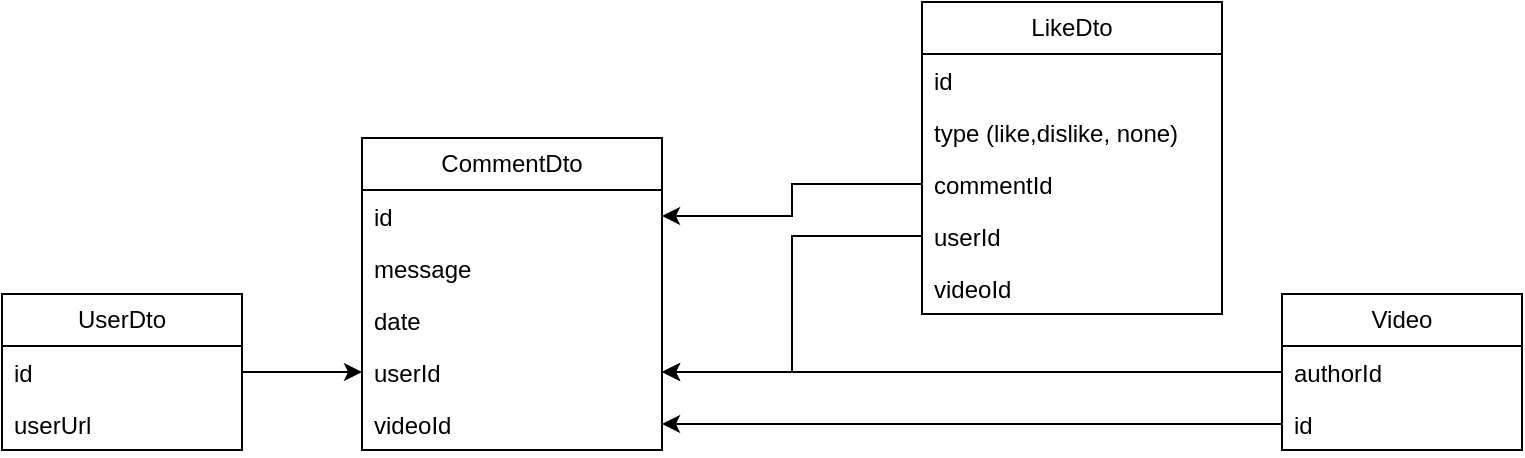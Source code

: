<mxfile version="24.7.17">
  <diagram name="Page-1" id="9f46799a-70d6-7492-0946-bef42562c5a5">
    <mxGraphModel dx="977" dy="581" grid="1" gridSize="10" guides="1" tooltips="1" connect="1" arrows="1" fold="1" page="1" pageScale="1" pageWidth="1100" pageHeight="850" background="none" math="0" shadow="0">
      <root>
        <mxCell id="0" />
        <mxCell id="1" parent="0" />
        <mxCell id="qj2tGgLYK6vJlyNusS7o-5" value="UserDto" style="swimlane;fontStyle=0;childLayout=stackLayout;horizontal=1;startSize=26;fillColor=none;horizontalStack=0;resizeParent=1;resizeParentMax=0;resizeLast=0;collapsible=1;marginBottom=0;whiteSpace=wrap;html=1;" parent="1" vertex="1">
          <mxGeometry x="130" y="226" width="120" height="78" as="geometry" />
        </mxCell>
        <mxCell id="qj2tGgLYK6vJlyNusS7o-6" value="&lt;div&gt;id&lt;/div&gt;&lt;div&gt;&lt;br&gt;&lt;/div&gt;" style="text;strokeColor=none;fillColor=none;align=left;verticalAlign=top;spacingLeft=4;spacingRight=4;overflow=hidden;rotatable=0;points=[[0,0.5],[1,0.5]];portConstraint=eastwest;whiteSpace=wrap;html=1;" parent="qj2tGgLYK6vJlyNusS7o-5" vertex="1">
          <mxGeometry y="26" width="120" height="26" as="geometry" />
        </mxCell>
        <mxCell id="qj2tGgLYK6vJlyNusS7o-29" value="&lt;div&gt;userUrl&lt;/div&gt;" style="text;strokeColor=none;fillColor=none;align=left;verticalAlign=top;spacingLeft=4;spacingRight=4;overflow=hidden;rotatable=0;points=[[0,0.5],[1,0.5]];portConstraint=eastwest;whiteSpace=wrap;html=1;" parent="qj2tGgLYK6vJlyNusS7o-5" vertex="1">
          <mxGeometry y="52" width="120" height="26" as="geometry" />
        </mxCell>
        <mxCell id="qj2tGgLYK6vJlyNusS7o-11" value="CommentDto" style="swimlane;fontStyle=0;childLayout=stackLayout;horizontal=1;startSize=26;fillColor=none;horizontalStack=0;resizeParent=1;resizeParentMax=0;resizeLast=0;collapsible=1;marginBottom=0;whiteSpace=wrap;html=1;" parent="1" vertex="1">
          <mxGeometry x="310" y="148" width="150" height="156" as="geometry" />
        </mxCell>
        <mxCell id="qj2tGgLYK6vJlyNusS7o-12" value="&lt;div&gt;&lt;div&gt;&lt;div&gt;id&lt;/div&gt;&lt;/div&gt;&lt;/div&gt;" style="text;strokeColor=none;fillColor=none;align=left;verticalAlign=top;spacingLeft=4;spacingRight=4;overflow=hidden;rotatable=0;points=[[0,0.5],[1,0.5]];portConstraint=eastwest;whiteSpace=wrap;html=1;" parent="qj2tGgLYK6vJlyNusS7o-11" vertex="1">
          <mxGeometry y="26" width="150" height="26" as="geometry" />
        </mxCell>
        <mxCell id="qj2tGgLYK6vJlyNusS7o-18" value="&lt;div&gt;message&lt;/div&gt;" style="text;strokeColor=none;fillColor=none;align=left;verticalAlign=top;spacingLeft=4;spacingRight=4;overflow=hidden;rotatable=0;points=[[0,0.5],[1,0.5]];portConstraint=eastwest;whiteSpace=wrap;html=1;" parent="qj2tGgLYK6vJlyNusS7o-11" vertex="1">
          <mxGeometry y="52" width="150" height="26" as="geometry" />
        </mxCell>
        <mxCell id="qj2tGgLYK6vJlyNusS7o-19" value="&lt;div&gt;date&lt;/div&gt;&lt;div&gt;&lt;br&gt;&lt;/div&gt;" style="text;strokeColor=none;fillColor=none;align=left;verticalAlign=top;spacingLeft=4;spacingRight=4;overflow=hidden;rotatable=0;points=[[0,0.5],[1,0.5]];portConstraint=eastwest;whiteSpace=wrap;html=1;" parent="qj2tGgLYK6vJlyNusS7o-11" vertex="1">
          <mxGeometry y="78" width="150" height="26" as="geometry" />
        </mxCell>
        <mxCell id="qj2tGgLYK6vJlyNusS7o-20" value="&lt;div&gt;userId&lt;/div&gt;" style="text;strokeColor=none;fillColor=none;align=left;verticalAlign=top;spacingLeft=4;spacingRight=4;overflow=hidden;rotatable=0;points=[[0,0.5],[1,0.5]];portConstraint=eastwest;whiteSpace=wrap;html=1;" parent="qj2tGgLYK6vJlyNusS7o-11" vertex="1">
          <mxGeometry y="104" width="150" height="26" as="geometry" />
        </mxCell>
        <mxCell id="qj2tGgLYK6vJlyNusS7o-21" value="&lt;div&gt;videoId&lt;/div&gt;" style="text;strokeColor=none;fillColor=none;align=left;verticalAlign=top;spacingLeft=4;spacingRight=4;overflow=hidden;rotatable=0;points=[[0,0.5],[1,0.5]];portConstraint=eastwest;whiteSpace=wrap;html=1;" parent="qj2tGgLYK6vJlyNusS7o-11" vertex="1">
          <mxGeometry y="130" width="150" height="26" as="geometry" />
        </mxCell>
        <mxCell id="qj2tGgLYK6vJlyNusS7o-13" value="&lt;div&gt;LikeDto&lt;/div&gt;" style="swimlane;fontStyle=0;childLayout=stackLayout;horizontal=1;startSize=26;fillColor=none;horizontalStack=0;resizeParent=1;resizeParentMax=0;resizeLast=0;collapsible=1;marginBottom=0;whiteSpace=wrap;html=1;" parent="1" vertex="1">
          <mxGeometry x="590" y="80" width="150" height="156" as="geometry" />
        </mxCell>
        <mxCell id="qj2tGgLYK6vJlyNusS7o-14" value="&lt;div&gt;id&lt;/div&gt;" style="text;strokeColor=none;fillColor=none;align=left;verticalAlign=top;spacingLeft=4;spacingRight=4;overflow=hidden;rotatable=0;points=[[0,0.5],[1,0.5]];portConstraint=eastwest;whiteSpace=wrap;html=1;" parent="qj2tGgLYK6vJlyNusS7o-13" vertex="1">
          <mxGeometry y="26" width="150" height="26" as="geometry" />
        </mxCell>
        <mxCell id="qj2tGgLYK6vJlyNusS7o-22" value="&lt;div&gt;type (like,dislike, none)&lt;/div&gt;" style="text;strokeColor=none;fillColor=none;align=left;verticalAlign=top;spacingLeft=4;spacingRight=4;overflow=hidden;rotatable=0;points=[[0,0.5],[1,0.5]];portConstraint=eastwest;whiteSpace=wrap;html=1;" parent="qj2tGgLYK6vJlyNusS7o-13" vertex="1">
          <mxGeometry y="52" width="150" height="26" as="geometry" />
        </mxCell>
        <mxCell id="qj2tGgLYK6vJlyNusS7o-24" value="commentId" style="text;strokeColor=none;fillColor=none;align=left;verticalAlign=top;spacingLeft=4;spacingRight=4;overflow=hidden;rotatable=0;points=[[0,0.5],[1,0.5]];portConstraint=eastwest;whiteSpace=wrap;html=1;" parent="qj2tGgLYK6vJlyNusS7o-13" vertex="1">
          <mxGeometry y="78" width="150" height="26" as="geometry" />
        </mxCell>
        <mxCell id="qj2tGgLYK6vJlyNusS7o-23" value="userId&lt;div&gt;&lt;br&gt;&lt;/div&gt;" style="text;strokeColor=none;fillColor=none;align=left;verticalAlign=top;spacingLeft=4;spacingRight=4;overflow=hidden;rotatable=0;points=[[0,0.5],[1,0.5]];portConstraint=eastwest;whiteSpace=wrap;html=1;" parent="qj2tGgLYK6vJlyNusS7o-13" vertex="1">
          <mxGeometry y="104" width="150" height="26" as="geometry" />
        </mxCell>
        <mxCell id="qj2tGgLYK6vJlyNusS7o-25" value="&lt;div&gt;videoId&lt;/div&gt;" style="text;strokeColor=none;fillColor=none;align=left;verticalAlign=top;spacingLeft=4;spacingRight=4;overflow=hidden;rotatable=0;points=[[0,0.5],[1,0.5]];portConstraint=eastwest;whiteSpace=wrap;html=1;" parent="qj2tGgLYK6vJlyNusS7o-13" vertex="1">
          <mxGeometry y="130" width="150" height="26" as="geometry" />
        </mxCell>
        <mxCell id="qj2tGgLYK6vJlyNusS7o-15" value="Video" style="swimlane;fontStyle=0;childLayout=stackLayout;horizontal=1;startSize=26;fillColor=none;horizontalStack=0;resizeParent=1;resizeParentMax=0;resizeLast=0;collapsible=1;marginBottom=0;whiteSpace=wrap;html=1;" parent="1" vertex="1">
          <mxGeometry x="770" y="226" width="120" height="78" as="geometry" />
        </mxCell>
        <mxCell id="qj2tGgLYK6vJlyNusS7o-28" value="&lt;div&gt;authorId&lt;/div&gt;&lt;div&gt;&lt;br&gt;&lt;/div&gt;" style="text;strokeColor=none;fillColor=none;align=left;verticalAlign=top;spacingLeft=4;spacingRight=4;overflow=hidden;rotatable=0;points=[[0,0.5],[1,0.5]];portConstraint=eastwest;whiteSpace=wrap;html=1;" parent="qj2tGgLYK6vJlyNusS7o-15" vertex="1">
          <mxGeometry y="26" width="120" height="26" as="geometry" />
        </mxCell>
        <mxCell id="qj2tGgLYK6vJlyNusS7o-16" value="&lt;div&gt;id&lt;/div&gt;&lt;div&gt;&lt;br&gt;&lt;/div&gt;" style="text;strokeColor=none;fillColor=none;align=left;verticalAlign=top;spacingLeft=4;spacingRight=4;overflow=hidden;rotatable=0;points=[[0,0.5],[1,0.5]];portConstraint=eastwest;whiteSpace=wrap;html=1;" parent="qj2tGgLYK6vJlyNusS7o-15" vertex="1">
          <mxGeometry y="52" width="120" height="26" as="geometry" />
        </mxCell>
        <mxCell id="aRxi4XRGgrdUIQnA66IZ-1" style="edgeStyle=orthogonalEdgeStyle;rounded=0;orthogonalLoop=1;jettySize=auto;html=1;exitX=1;exitY=0.5;exitDx=0;exitDy=0;" edge="1" parent="1" source="qj2tGgLYK6vJlyNusS7o-6" target="qj2tGgLYK6vJlyNusS7o-20">
          <mxGeometry relative="1" as="geometry" />
        </mxCell>
        <mxCell id="aRxi4XRGgrdUIQnA66IZ-3" style="edgeStyle=orthogonalEdgeStyle;rounded=0;orthogonalLoop=1;jettySize=auto;html=1;exitX=0;exitY=0.5;exitDx=0;exitDy=0;entryX=1;entryY=0.5;entryDx=0;entryDy=0;" edge="1" parent="1" source="qj2tGgLYK6vJlyNusS7o-28" target="qj2tGgLYK6vJlyNusS7o-20">
          <mxGeometry relative="1" as="geometry" />
        </mxCell>
        <mxCell id="aRxi4XRGgrdUIQnA66IZ-4" style="edgeStyle=orthogonalEdgeStyle;rounded=0;orthogonalLoop=1;jettySize=auto;html=1;exitX=0;exitY=0.5;exitDx=0;exitDy=0;entryX=1;entryY=0.5;entryDx=0;entryDy=0;" edge="1" parent="1" source="qj2tGgLYK6vJlyNusS7o-24" target="qj2tGgLYK6vJlyNusS7o-12">
          <mxGeometry relative="1" as="geometry" />
        </mxCell>
        <mxCell id="aRxi4XRGgrdUIQnA66IZ-5" style="edgeStyle=orthogonalEdgeStyle;rounded=0;orthogonalLoop=1;jettySize=auto;html=1;exitX=0;exitY=0.5;exitDx=0;exitDy=0;entryX=1;entryY=0.5;entryDx=0;entryDy=0;" edge="1" parent="1" source="qj2tGgLYK6vJlyNusS7o-16" target="qj2tGgLYK6vJlyNusS7o-21">
          <mxGeometry relative="1" as="geometry" />
        </mxCell>
        <mxCell id="aRxi4XRGgrdUIQnA66IZ-6" style="edgeStyle=orthogonalEdgeStyle;rounded=0;orthogonalLoop=1;jettySize=auto;html=1;exitX=0;exitY=0.5;exitDx=0;exitDy=0;entryX=1;entryY=0.5;entryDx=0;entryDy=0;" edge="1" parent="1" source="qj2tGgLYK6vJlyNusS7o-23" target="qj2tGgLYK6vJlyNusS7o-20">
          <mxGeometry relative="1" as="geometry" />
        </mxCell>
      </root>
    </mxGraphModel>
  </diagram>
</mxfile>
